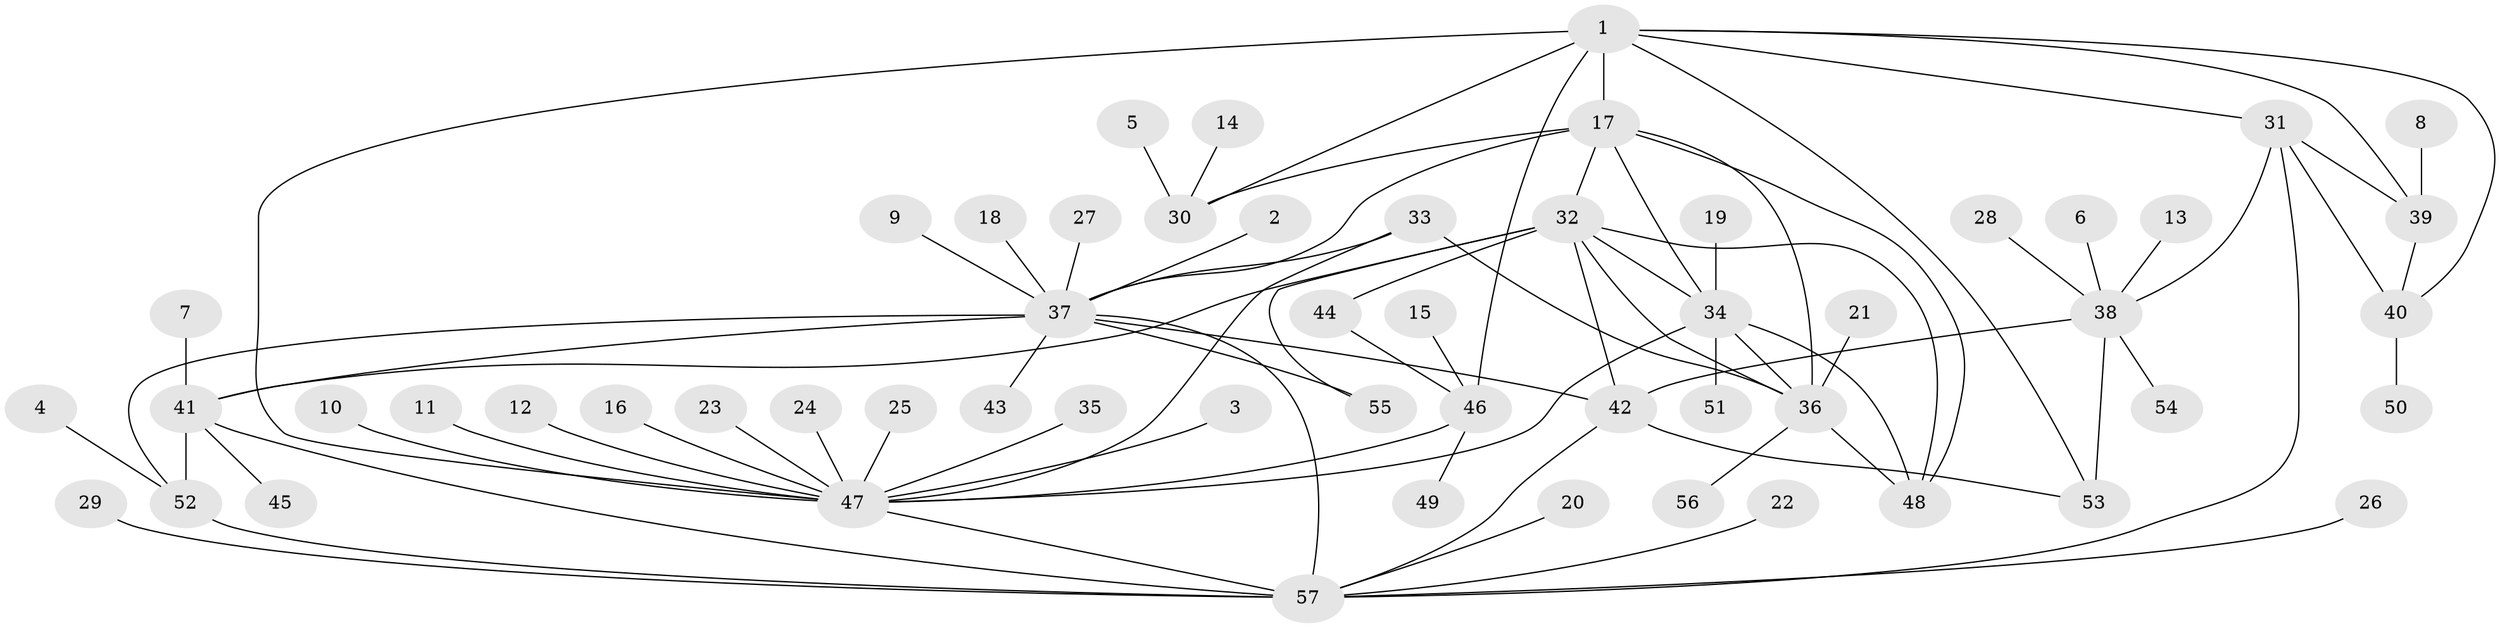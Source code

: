 // original degree distribution, {9: 0.043859649122807015, 10: 0.017543859649122806, 6: 0.03508771929824561, 8: 0.02631578947368421, 12: 0.008771929824561403, 14: 0.008771929824561403, 7: 0.06140350877192982, 5: 0.02631578947368421, 1: 0.6140350877192983, 2: 0.13157894736842105, 3: 0.02631578947368421}
// Generated by graph-tools (version 1.1) at 2025/50/03/09/25 03:50:28]
// undirected, 57 vertices, 83 edges
graph export_dot {
graph [start="1"]
  node [color=gray90,style=filled];
  1;
  2;
  3;
  4;
  5;
  6;
  7;
  8;
  9;
  10;
  11;
  12;
  13;
  14;
  15;
  16;
  17;
  18;
  19;
  20;
  21;
  22;
  23;
  24;
  25;
  26;
  27;
  28;
  29;
  30;
  31;
  32;
  33;
  34;
  35;
  36;
  37;
  38;
  39;
  40;
  41;
  42;
  43;
  44;
  45;
  46;
  47;
  48;
  49;
  50;
  51;
  52;
  53;
  54;
  55;
  56;
  57;
  1 -- 17 [weight=1.0];
  1 -- 30 [weight=1.0];
  1 -- 31 [weight=2.0];
  1 -- 39 [weight=1.0];
  1 -- 40 [weight=1.0];
  1 -- 46 [weight=1.0];
  1 -- 47 [weight=3.0];
  1 -- 53 [weight=1.0];
  2 -- 37 [weight=1.0];
  3 -- 47 [weight=1.0];
  4 -- 52 [weight=1.0];
  5 -- 30 [weight=1.0];
  6 -- 38 [weight=1.0];
  7 -- 41 [weight=1.0];
  8 -- 39 [weight=1.0];
  9 -- 37 [weight=1.0];
  10 -- 47 [weight=1.0];
  11 -- 47 [weight=1.0];
  12 -- 47 [weight=1.0];
  13 -- 38 [weight=1.0];
  14 -- 30 [weight=1.0];
  15 -- 46 [weight=1.0];
  16 -- 47 [weight=1.0];
  17 -- 30 [weight=1.0];
  17 -- 32 [weight=1.0];
  17 -- 34 [weight=1.0];
  17 -- 36 [weight=1.0];
  17 -- 37 [weight=1.0];
  17 -- 48 [weight=1.0];
  18 -- 37 [weight=1.0];
  19 -- 34 [weight=1.0];
  20 -- 57 [weight=1.0];
  21 -- 36 [weight=1.0];
  22 -- 57 [weight=1.0];
  23 -- 47 [weight=1.0];
  24 -- 47 [weight=1.0];
  25 -- 47 [weight=1.0];
  26 -- 57 [weight=1.0];
  27 -- 37 [weight=1.0];
  28 -- 38 [weight=1.0];
  29 -- 57 [weight=1.0];
  31 -- 38 [weight=1.0];
  31 -- 39 [weight=2.0];
  31 -- 40 [weight=2.0];
  31 -- 57 [weight=1.0];
  32 -- 34 [weight=1.0];
  32 -- 36 [weight=1.0];
  32 -- 41 [weight=1.0];
  32 -- 42 [weight=1.0];
  32 -- 44 [weight=1.0];
  32 -- 48 [weight=1.0];
  32 -- 55 [weight=1.0];
  33 -- 36 [weight=1.0];
  33 -- 37 [weight=1.0];
  33 -- 47 [weight=1.0];
  34 -- 36 [weight=1.0];
  34 -- 47 [weight=1.0];
  34 -- 48 [weight=1.0];
  34 -- 51 [weight=1.0];
  35 -- 47 [weight=1.0];
  36 -- 48 [weight=1.0];
  36 -- 56 [weight=1.0];
  37 -- 41 [weight=1.0];
  37 -- 42 [weight=1.0];
  37 -- 43 [weight=1.0];
  37 -- 52 [weight=1.0];
  37 -- 55 [weight=1.0];
  37 -- 57 [weight=2.0];
  38 -- 42 [weight=3.0];
  38 -- 53 [weight=3.0];
  38 -- 54 [weight=1.0];
  39 -- 40 [weight=1.0];
  40 -- 50 [weight=1.0];
  41 -- 45 [weight=1.0];
  41 -- 52 [weight=1.0];
  41 -- 57 [weight=2.0];
  42 -- 53 [weight=1.0];
  42 -- 57 [weight=1.0];
  44 -- 46 [weight=1.0];
  46 -- 47 [weight=3.0];
  46 -- 49 [weight=1.0];
  47 -- 57 [weight=1.0];
  52 -- 57 [weight=2.0];
}
